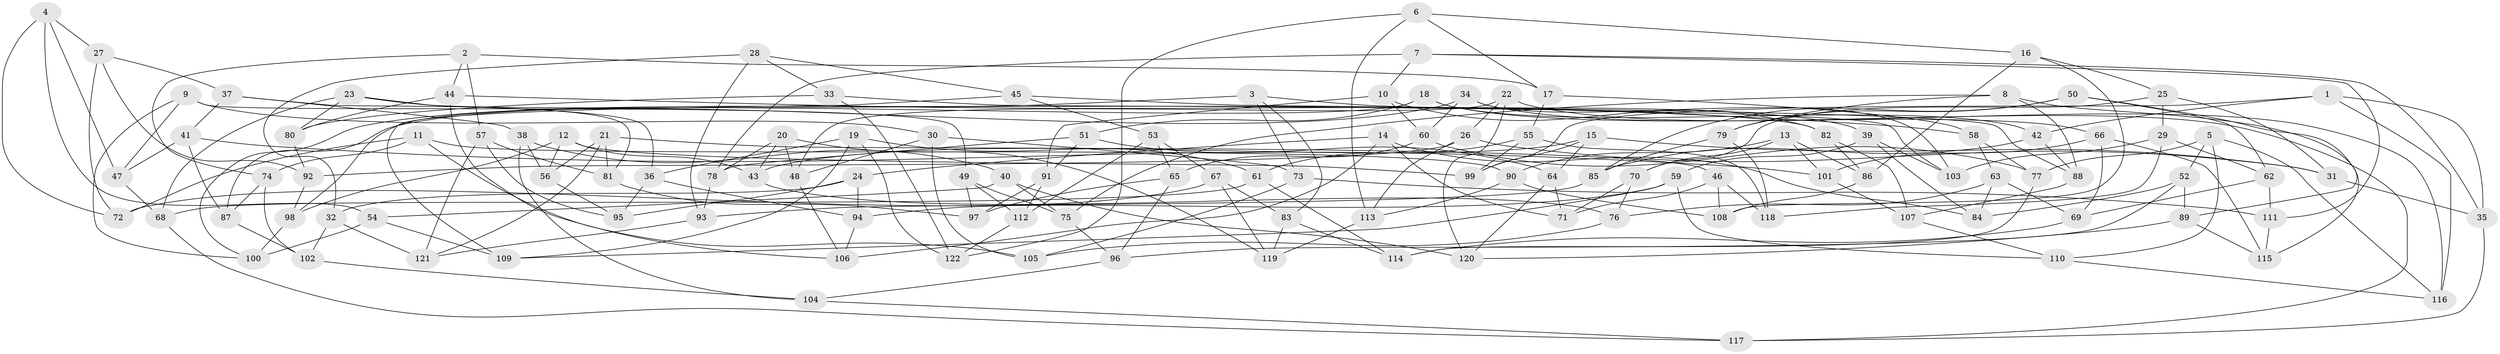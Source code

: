 // coarse degree distribution, {5: 0.11475409836065574, 6: 0.13114754098360656, 9: 0.01639344262295082, 7: 0.04918032786885246, 4: 0.4098360655737705, 12: 0.01639344262295082, 8: 0.16393442622950818, 11: 0.03278688524590164, 10: 0.01639344262295082, 3: 0.04918032786885246}
// Generated by graph-tools (version 1.1) at 2025/20/03/04/25 18:20:53]
// undirected, 122 vertices, 244 edges
graph export_dot {
graph [start="1"]
  node [color=gray90,style=filled];
  1;
  2;
  3;
  4;
  5;
  6;
  7;
  8;
  9;
  10;
  11;
  12;
  13;
  14;
  15;
  16;
  17;
  18;
  19;
  20;
  21;
  22;
  23;
  24;
  25;
  26;
  27;
  28;
  29;
  30;
  31;
  32;
  33;
  34;
  35;
  36;
  37;
  38;
  39;
  40;
  41;
  42;
  43;
  44;
  45;
  46;
  47;
  48;
  49;
  50;
  51;
  52;
  53;
  54;
  55;
  56;
  57;
  58;
  59;
  60;
  61;
  62;
  63;
  64;
  65;
  66;
  67;
  68;
  69;
  70;
  71;
  72;
  73;
  74;
  75;
  76;
  77;
  78;
  79;
  80;
  81;
  82;
  83;
  84;
  85;
  86;
  87;
  88;
  89;
  90;
  91;
  92;
  93;
  94;
  95;
  96;
  97;
  98;
  99;
  100;
  101;
  102;
  103;
  104;
  105;
  106;
  107;
  108;
  109;
  110;
  111;
  112;
  113;
  114;
  115;
  116;
  117;
  118;
  119;
  120;
  121;
  122;
  1 -- 116;
  1 -- 42;
  1 -- 99;
  1 -- 35;
  2 -- 57;
  2 -- 74;
  2 -- 44;
  2 -- 17;
  3 -- 83;
  3 -- 73;
  3 -- 39;
  3 -- 100;
  4 -- 54;
  4 -- 72;
  4 -- 27;
  4 -- 47;
  5 -- 110;
  5 -- 52;
  5 -- 77;
  5 -- 116;
  6 -- 113;
  6 -- 16;
  6 -- 17;
  6 -- 122;
  7 -- 10;
  7 -- 35;
  7 -- 111;
  7 -- 78;
  8 -- 75;
  8 -- 115;
  8 -- 88;
  8 -- 79;
  9 -- 30;
  9 -- 100;
  9 -- 47;
  9 -- 49;
  10 -- 60;
  10 -- 82;
  10 -- 91;
  11 -- 74;
  11 -- 90;
  11 -- 72;
  11 -- 105;
  12 -- 43;
  12 -- 98;
  12 -- 99;
  12 -- 56;
  13 -- 101;
  13 -- 90;
  13 -- 86;
  13 -- 70;
  14 -- 71;
  14 -- 106;
  14 -- 84;
  14 -- 24;
  15 -- 64;
  15 -- 43;
  15 -- 99;
  15 -- 31;
  16 -- 108;
  16 -- 86;
  16 -- 25;
  17 -- 55;
  17 -- 58;
  18 -- 66;
  18 -- 51;
  18 -- 98;
  18 -- 42;
  19 -- 109;
  19 -- 36;
  19 -- 61;
  19 -- 122;
  20 -- 48;
  20 -- 78;
  20 -- 43;
  20 -- 119;
  21 -- 121;
  21 -- 81;
  21 -- 56;
  21 -- 46;
  22 -- 120;
  22 -- 26;
  22 -- 116;
  22 -- 48;
  23 -- 80;
  23 -- 68;
  23 -- 82;
  23 -- 36;
  24 -- 32;
  24 -- 95;
  24 -- 94;
  25 -- 31;
  25 -- 70;
  25 -- 29;
  26 -- 92;
  26 -- 113;
  26 -- 31;
  27 -- 37;
  27 -- 72;
  27 -- 92;
  28 -- 45;
  28 -- 93;
  28 -- 32;
  28 -- 33;
  29 -- 103;
  29 -- 118;
  29 -- 62;
  30 -- 105;
  30 -- 73;
  30 -- 48;
  31 -- 35;
  32 -- 121;
  32 -- 102;
  33 -- 80;
  33 -- 122;
  33 -- 103;
  34 -- 60;
  34 -- 103;
  34 -- 87;
  34 -- 117;
  35 -- 117;
  36 -- 94;
  36 -- 95;
  37 -- 38;
  37 -- 81;
  37 -- 41;
  38 -- 40;
  38 -- 104;
  38 -- 56;
  39 -- 59;
  39 -- 103;
  39 -- 84;
  40 -- 75;
  40 -- 120;
  40 -- 54;
  41 -- 87;
  41 -- 101;
  41 -- 47;
  42 -- 85;
  42 -- 88;
  43 -- 76;
  44 -- 58;
  44 -- 80;
  44 -- 106;
  45 -- 109;
  45 -- 53;
  45 -- 88;
  46 -- 118;
  46 -- 108;
  46 -- 71;
  47 -- 68;
  48 -- 106;
  49 -- 112;
  49 -- 75;
  49 -- 97;
  50 -- 62;
  50 -- 85;
  50 -- 79;
  50 -- 89;
  51 -- 91;
  51 -- 64;
  51 -- 78;
  52 -- 89;
  52 -- 96;
  52 -- 84;
  53 -- 65;
  53 -- 67;
  53 -- 112;
  54 -- 109;
  54 -- 100;
  55 -- 61;
  55 -- 118;
  55 -- 99;
  56 -- 95;
  57 -- 81;
  57 -- 95;
  57 -- 121;
  58 -- 63;
  58 -- 77;
  59 -- 110;
  59 -- 94;
  59 -- 109;
  60 -- 77;
  60 -- 65;
  61 -- 114;
  61 -- 68;
  62 -- 111;
  62 -- 69;
  63 -- 76;
  63 -- 84;
  63 -- 69;
  64 -- 120;
  64 -- 71;
  65 -- 96;
  65 -- 97;
  66 -- 101;
  66 -- 69;
  66 -- 115;
  67 -- 83;
  67 -- 119;
  67 -- 72;
  68 -- 117;
  69 -- 114;
  70 -- 71;
  70 -- 76;
  73 -- 111;
  73 -- 105;
  74 -- 102;
  74 -- 87;
  75 -- 96;
  76 -- 105;
  77 -- 114;
  78 -- 93;
  79 -- 85;
  79 -- 118;
  80 -- 92;
  81 -- 97;
  82 -- 86;
  82 -- 107;
  83 -- 114;
  83 -- 119;
  85 -- 93;
  86 -- 108;
  87 -- 102;
  88 -- 107;
  89 -- 120;
  89 -- 115;
  90 -- 113;
  90 -- 108;
  91 -- 97;
  91 -- 112;
  92 -- 98;
  93 -- 121;
  94 -- 106;
  96 -- 104;
  98 -- 100;
  101 -- 107;
  102 -- 104;
  104 -- 117;
  107 -- 110;
  110 -- 116;
  111 -- 115;
  112 -- 122;
  113 -- 119;
}
